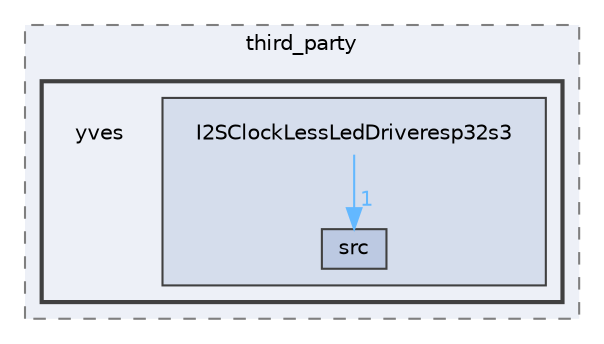 digraph "FastLED/FastLED/src/third_party/yves"
{
 // LATEX_PDF_SIZE
  bgcolor="transparent";
  edge [fontname=Helvetica,fontsize=10,labelfontname=Helvetica,labelfontsize=10];
  node [fontname=Helvetica,fontsize=10,shape=box,height=0.2,width=0.4];
  compound=true
  subgraph clusterdir_9d0fa23a7a2f98bd9032185aa80ef34a {
    graph [ bgcolor="#edf0f7", pencolor="grey50", label="third_party", fontname=Helvetica,fontsize=10 style="filled,dashed", URL="dir_9d0fa23a7a2f98bd9032185aa80ef34a.html",tooltip=""]
  subgraph clusterdir_f4ce0a16aa97ef601611f2292e87c3d5 {
    graph [ bgcolor="#edf0f7", pencolor="grey25", label="", fontname=Helvetica,fontsize=10 style="filled,bold", URL="dir_f4ce0a16aa97ef601611f2292e87c3d5.html",tooltip=""]
    dir_f4ce0a16aa97ef601611f2292e87c3d5 [shape=plaintext, label="yves"];
  subgraph clusterdir_1f74f34d2da424724a4f2dbe70129435 {
    graph [ bgcolor="#d5ddec", pencolor="grey25", label="", fontname=Helvetica,fontsize=10 style="filled", URL="dir_1f74f34d2da424724a4f2dbe70129435.html",tooltip=""]
    dir_1f74f34d2da424724a4f2dbe70129435 [shape=plaintext, label="I2SClockLessLedDriveresp32s3"];
  dir_08bd7f83c868e0aef3d847295abbeae6 [label="src", fillcolor="#bcc9e2", color="grey25", style="filled", URL="dir_08bd7f83c868e0aef3d847295abbeae6.html",tooltip=""];
  }
  }
  }
  dir_1f74f34d2da424724a4f2dbe70129435->dir_08bd7f83c868e0aef3d847295abbeae6 [headlabel="1", labeldistance=1.5 headhref="dir_000046_000078.html" href="dir_000046_000078.html" color="steelblue1" fontcolor="steelblue1"];
}
